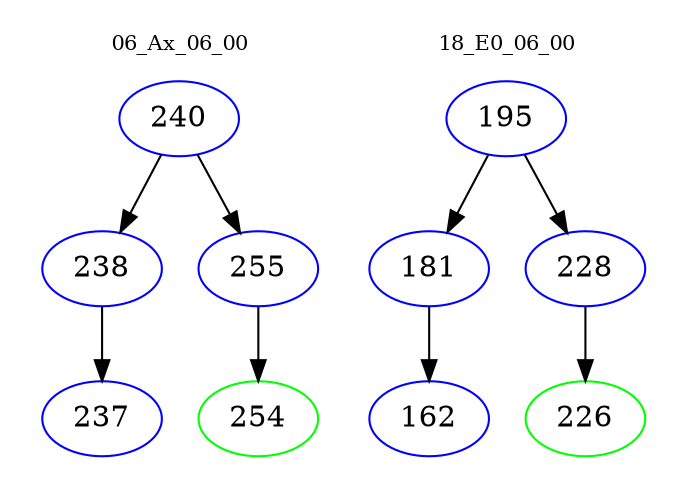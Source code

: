 digraph{
subgraph cluster_0 {
color = white
label = "06_Ax_06_00";
fontsize=10;
T0_240 [label="240", color="blue"]
T0_240 -> T0_238 [color="black"]
T0_238 [label="238", color="blue"]
T0_238 -> T0_237 [color="black"]
T0_237 [label="237", color="blue"]
T0_240 -> T0_255 [color="black"]
T0_255 [label="255", color="blue"]
T0_255 -> T0_254 [color="black"]
T0_254 [label="254", color="green"]
}
subgraph cluster_1 {
color = white
label = "18_E0_06_00";
fontsize=10;
T1_195 [label="195", color="blue"]
T1_195 -> T1_181 [color="black"]
T1_181 [label="181", color="blue"]
T1_181 -> T1_162 [color="black"]
T1_162 [label="162", color="blue"]
T1_195 -> T1_228 [color="black"]
T1_228 [label="228", color="blue"]
T1_228 -> T1_226 [color="black"]
T1_226 [label="226", color="green"]
}
}
